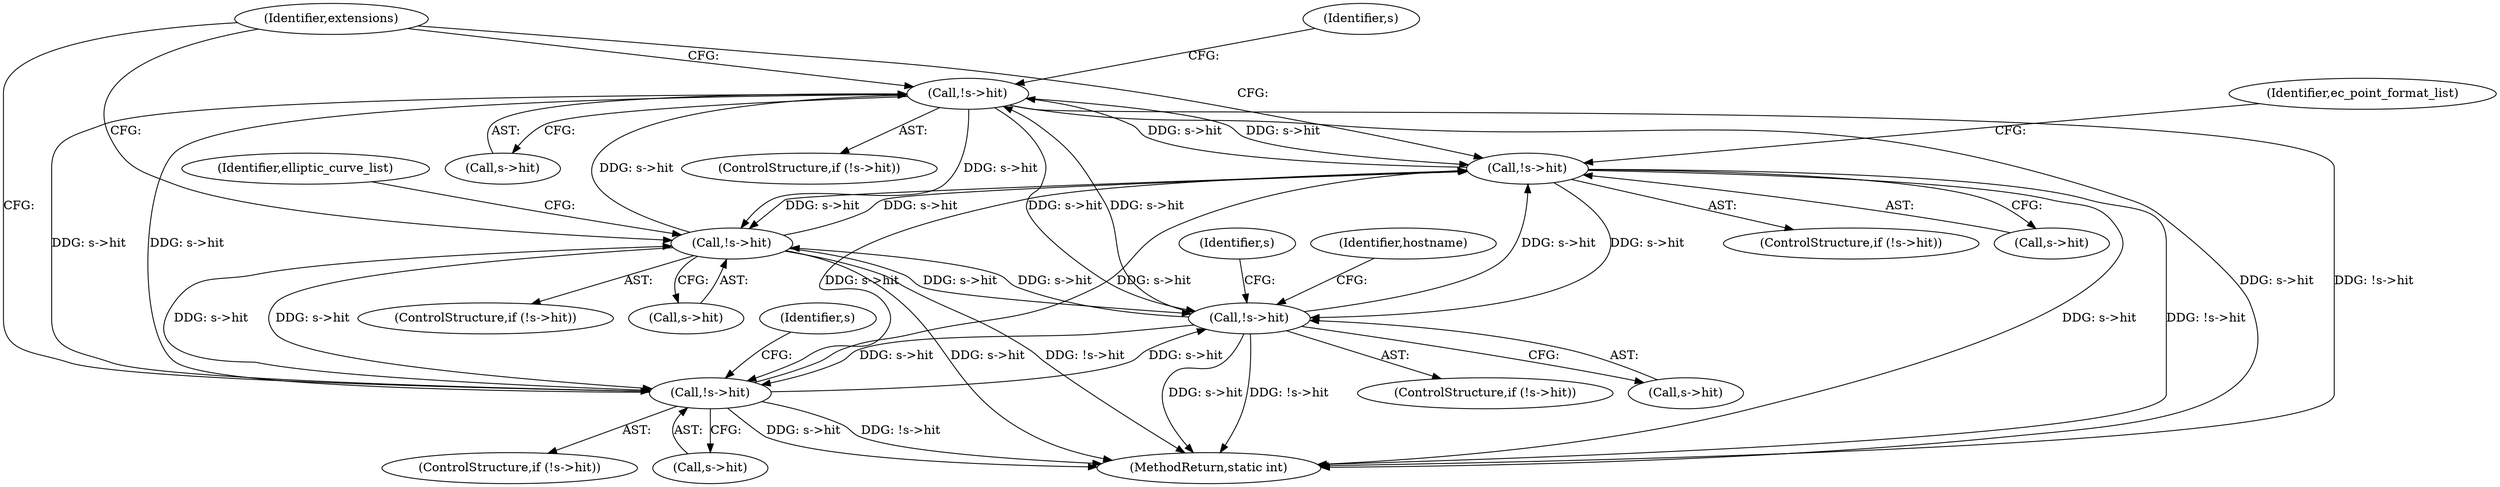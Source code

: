 digraph "0_openssl_4ad93618d26a3ea23d36ad5498ff4f59eff3a4d2_7@pointer" {
"1001039" [label="(Call,!s->hit)"];
"1000521" [label="(Call,!s->hit)"];
"1001039" [label="(Call,!s->hit)"];
"1000582" [label="(Call,!s->hit)"];
"1000379" [label="(Call,!s->hit)"];
"1000673" [label="(Call,!s->hit)"];
"1001039" [label="(Call,!s->hit)"];
"1000276" [label="(Identifier,extensions)"];
"1001040" [label="(Call,s->hit)"];
"1000521" [label="(Call,!s->hit)"];
"1000435" [label="(Identifier,s)"];
"1000673" [label="(Call,!s->hit)"];
"1000674" [label="(Call,s->hit)"];
"1000378" [label="(ControlStructure,if (!s->hit))"];
"1000583" [label="(Call,s->hit)"];
"1001099" [label="(MethodReturn,static int)"];
"1000582" [label="(Call,!s->hit)"];
"1000672" [label="(ControlStructure,if (!s->hit))"];
"1000530" [label="(Identifier,ec_point_format_list)"];
"1001038" [label="(ControlStructure,if (!s->hit))"];
"1000520" [label="(ControlStructure,if (!s->hit))"];
"1000380" [label="(Call,s->hit)"];
"1001047" [label="(Identifier,s)"];
"1000379" [label="(Call,!s->hit)"];
"1000581" [label="(ControlStructure,if (!s->hit))"];
"1000388" [label="(Identifier,hostname)"];
"1000591" [label="(Identifier,elliptic_curve_list)"];
"1000522" [label="(Call,s->hit)"];
"1000681" [label="(Identifier,s)"];
"1001039" -> "1001038"  [label="AST: "];
"1001039" -> "1001040"  [label="CFG: "];
"1001040" -> "1001039"  [label="AST: "];
"1000276" -> "1001039"  [label="CFG: "];
"1001047" -> "1001039"  [label="CFG: "];
"1001039" -> "1001099"  [label="DDG: s->hit"];
"1001039" -> "1001099"  [label="DDG: !s->hit"];
"1001039" -> "1000379"  [label="DDG: s->hit"];
"1001039" -> "1000521"  [label="DDG: s->hit"];
"1001039" -> "1000582"  [label="DDG: s->hit"];
"1001039" -> "1000673"  [label="DDG: s->hit"];
"1000521" -> "1001039"  [label="DDG: s->hit"];
"1000582" -> "1001039"  [label="DDG: s->hit"];
"1000379" -> "1001039"  [label="DDG: s->hit"];
"1000673" -> "1001039"  [label="DDG: s->hit"];
"1000521" -> "1000520"  [label="AST: "];
"1000521" -> "1000522"  [label="CFG: "];
"1000522" -> "1000521"  [label="AST: "];
"1000276" -> "1000521"  [label="CFG: "];
"1000530" -> "1000521"  [label="CFG: "];
"1000521" -> "1001099"  [label="DDG: s->hit"];
"1000521" -> "1001099"  [label="DDG: !s->hit"];
"1000521" -> "1000379"  [label="DDG: s->hit"];
"1000582" -> "1000521"  [label="DDG: s->hit"];
"1000379" -> "1000521"  [label="DDG: s->hit"];
"1000673" -> "1000521"  [label="DDG: s->hit"];
"1000521" -> "1000582"  [label="DDG: s->hit"];
"1000521" -> "1000673"  [label="DDG: s->hit"];
"1000582" -> "1000581"  [label="AST: "];
"1000582" -> "1000583"  [label="CFG: "];
"1000583" -> "1000582"  [label="AST: "];
"1000276" -> "1000582"  [label="CFG: "];
"1000591" -> "1000582"  [label="CFG: "];
"1000582" -> "1001099"  [label="DDG: s->hit"];
"1000582" -> "1001099"  [label="DDG: !s->hit"];
"1000582" -> "1000379"  [label="DDG: s->hit"];
"1000379" -> "1000582"  [label="DDG: s->hit"];
"1000673" -> "1000582"  [label="DDG: s->hit"];
"1000582" -> "1000673"  [label="DDG: s->hit"];
"1000379" -> "1000378"  [label="AST: "];
"1000379" -> "1000380"  [label="CFG: "];
"1000380" -> "1000379"  [label="AST: "];
"1000388" -> "1000379"  [label="CFG: "];
"1000435" -> "1000379"  [label="CFG: "];
"1000379" -> "1001099"  [label="DDG: s->hit"];
"1000379" -> "1001099"  [label="DDG: !s->hit"];
"1000673" -> "1000379"  [label="DDG: s->hit"];
"1000379" -> "1000673"  [label="DDG: s->hit"];
"1000673" -> "1000672"  [label="AST: "];
"1000673" -> "1000674"  [label="CFG: "];
"1000674" -> "1000673"  [label="AST: "];
"1000276" -> "1000673"  [label="CFG: "];
"1000681" -> "1000673"  [label="CFG: "];
"1000673" -> "1001099"  [label="DDG: s->hit"];
"1000673" -> "1001099"  [label="DDG: !s->hit"];
}
